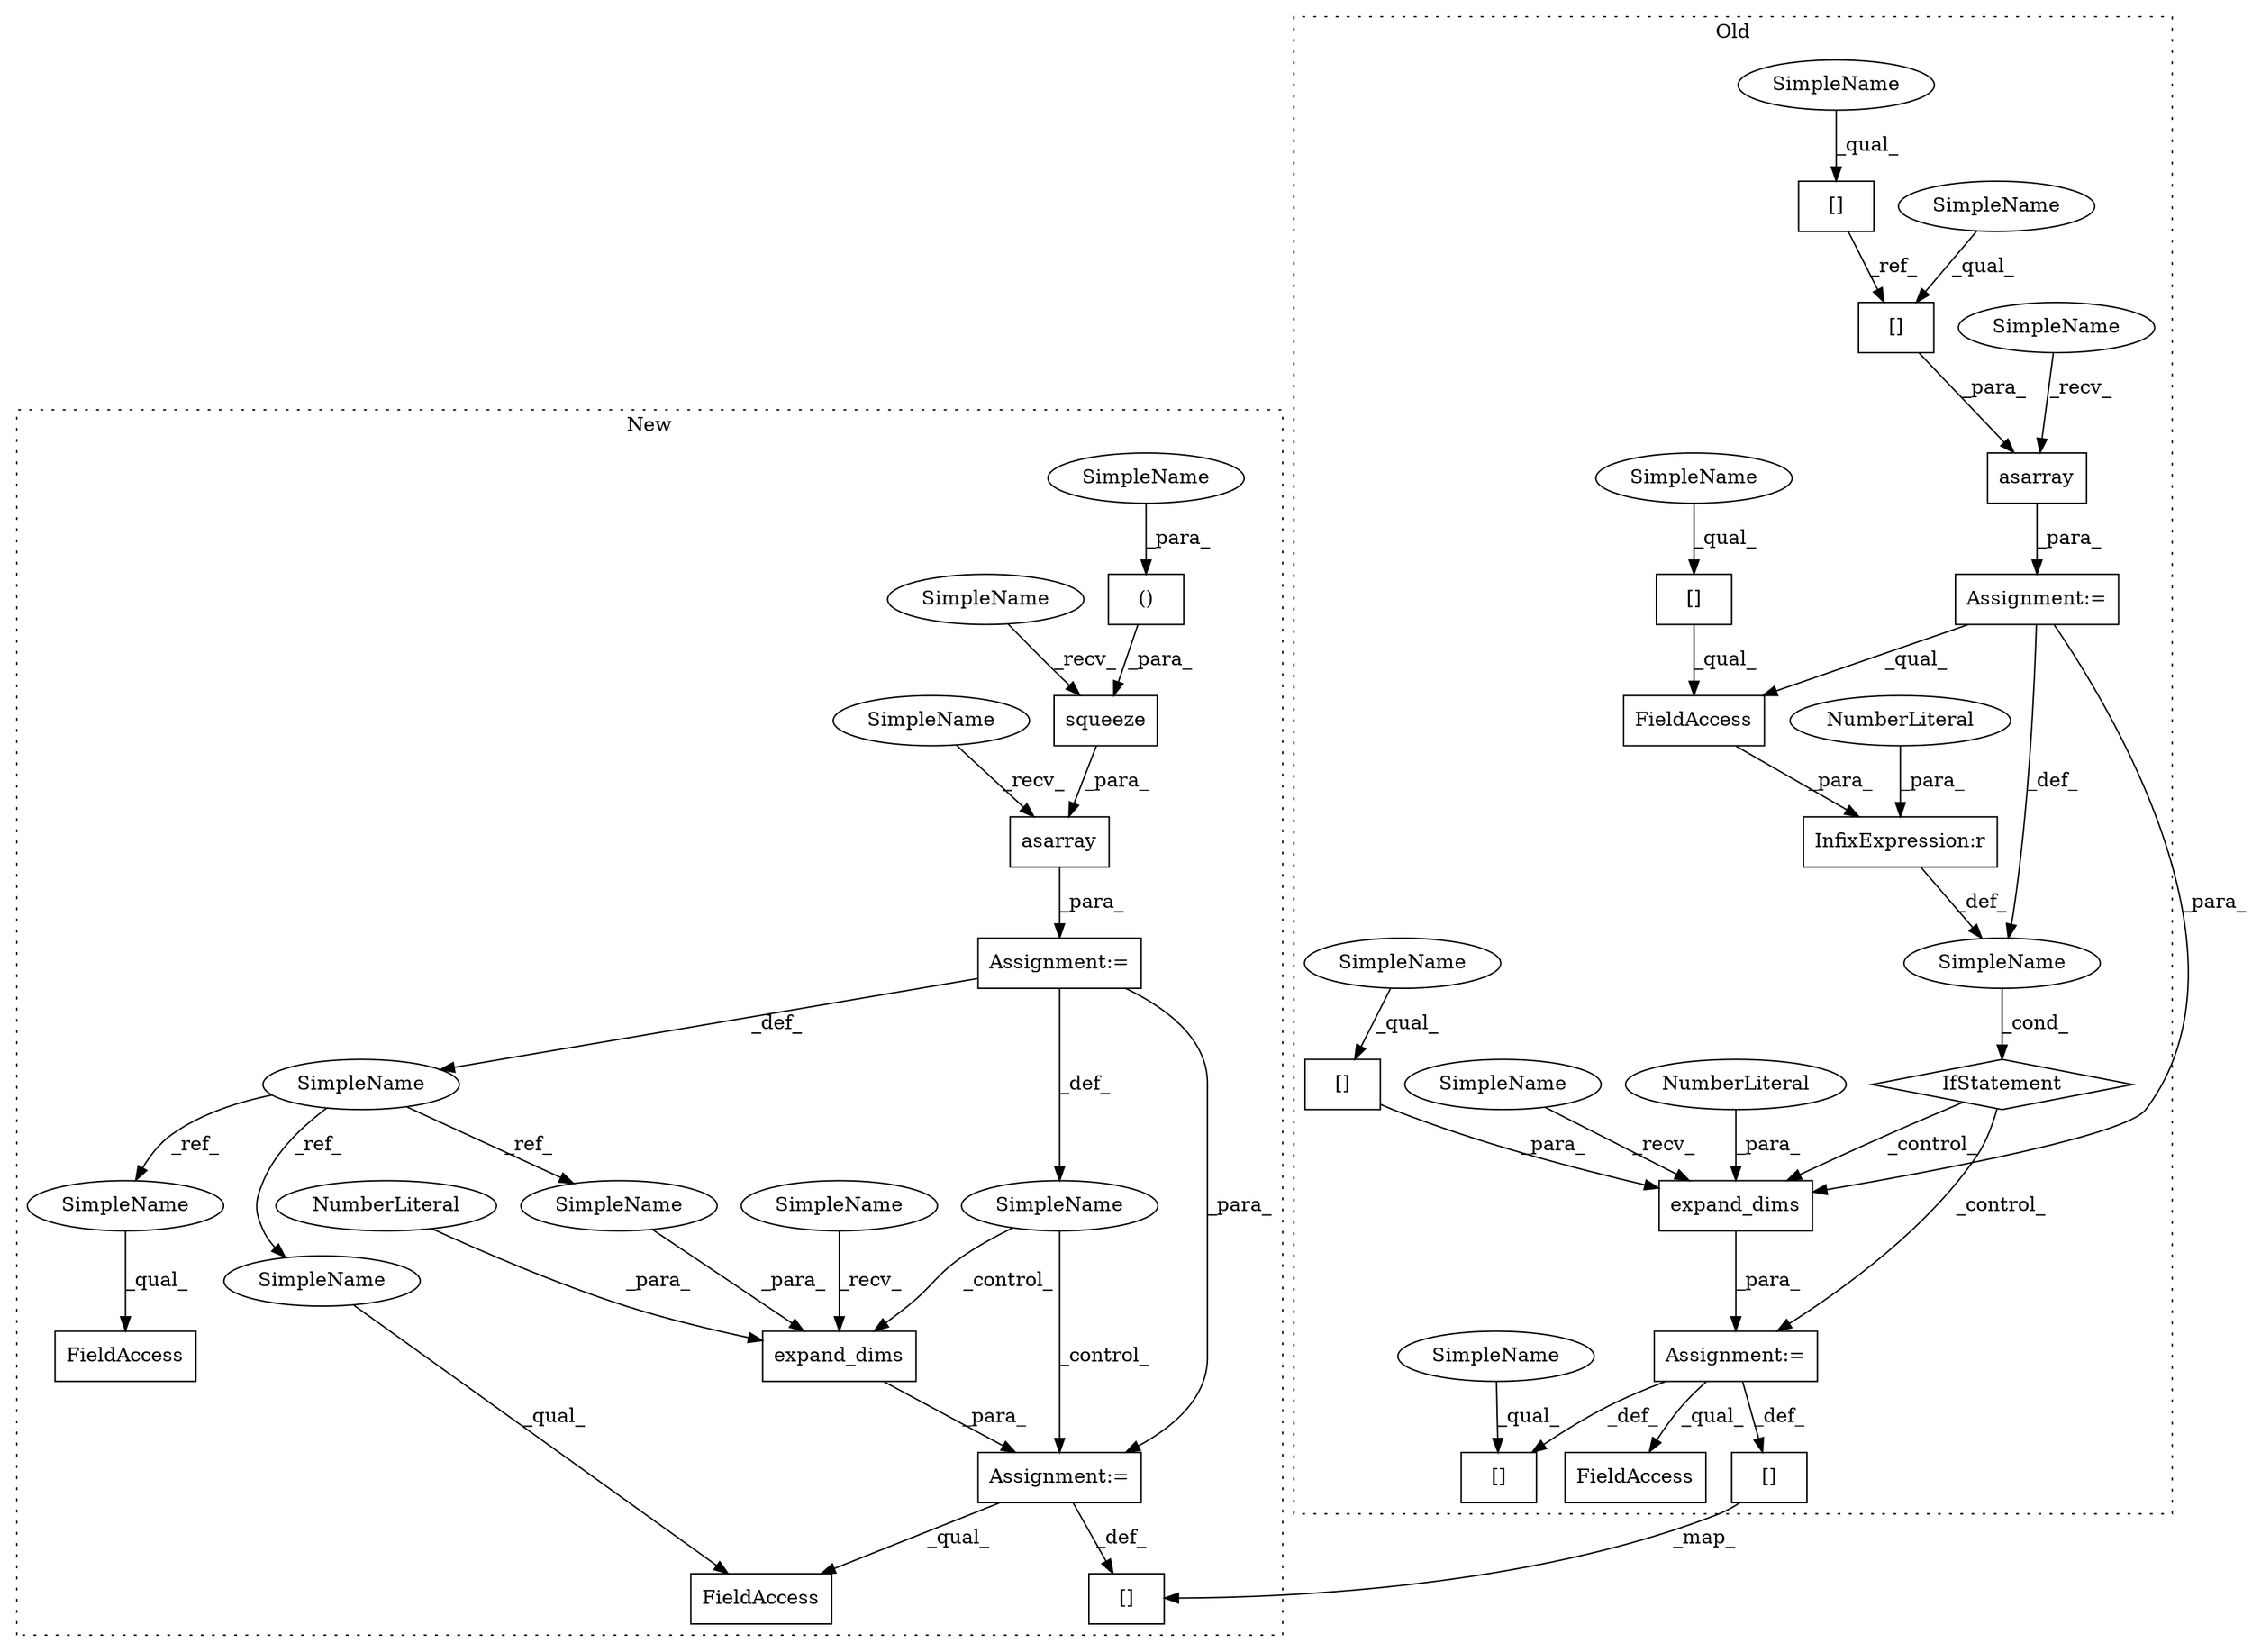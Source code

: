 digraph G {
subgraph cluster0 {
1 [label="asarray" a="32" s="4295,4312" l="8,1" shape="box"];
3 [label="Assignment:=" a="7" s="4288" l="1" shape="box"];
4 [label="IfStatement" a="25" s="4701,4723" l="4,2" shape="diamond"];
5 [label="InfixExpression:r" a="27" s="4719" l="3" shape="box"];
7 [label="[]" a="2" s="5242,5256" l="13,1" shape="box"];
10 [label="NumberLiteral" a="34" s="4722" l="1" shape="ellipse"];
11 [label="[]" a="2" s="3098,3106" l="7,1" shape="box"];
12 [label="expand_dims" a="32" s="4757,4780" l="12,1" shape="box"];
13 [label="[]" a="2" s="4741,4749" l="7,1" shape="box"];
14 [label="NumberLiteral" a="34" s="4779" l="1" shape="ellipse"];
15 [label="[]" a="2" s="4769,4777" l="7,1" shape="box"];
16 [label="SimpleName" a="42" s="" l="" shape="ellipse"];
21 [label="FieldAccess" a="22" s="4705" l="14" shape="box"];
22 [label="[]" a="2" s="4705,4713" l="7,1" shape="box"];
23 [label="FieldAccess" a="22" s="4988" l="15" shape="box"];
28 [label="Assignment:=" a="7" s="4750" l="1" shape="box"];
29 [label="SimpleName" a="42" s="4751" l="5" shape="ellipse"];
30 [label="SimpleName" a="42" s="4289" l="5" shape="ellipse"];
31 [label="[]" a="2" s="4303,4311" l="7,1" shape="box"];
36 [label="SimpleName" a="42" s="4741" l="6" shape="ellipse"];
37 [label="SimpleName" a="42" s="4769" l="6" shape="ellipse"];
38 [label="SimpleName" a="42" s="4303" l="6" shape="ellipse"];
39 [label="SimpleName" a="42" s="3098" l="6" shape="ellipse"];
40 [label="SimpleName" a="42" s="4705" l="6" shape="ellipse"];
label = "Old";
style="dotted";
}
subgraph cluster1 {
2 [label="()" a="106" s="3192" l="31" shape="box"];
6 [label="[]" a="2" s="5476,5490" l="13,1" shape="box"];
8 [label="asarray" a="32" s="3147,3226" l="8,1" shape="box"];
9 [label="squeeze" a="32" s="3161,3225" l="8,1" shape="box"];
17 [label="expand_dims" a="32" s="3677,3702" l="12,1" shape="box"];
18 [label="NumberLiteral" a="34" s="3701" l="1" shape="ellipse"];
19 [label="SimpleName" a="42" s="3129" l="11" shape="ellipse"];
20 [label="FieldAccess" a="22" s="3621" l="16" shape="box"];
24 [label="FieldAccess" a="22" s="3775" l="17" shape="box"];
25 [label="SimpleName" a="42" s="" l="" shape="ellipse"];
26 [label="Assignment:=" a="7" s="3670" l="1" shape="box"];
27 [label="Assignment:=" a="7" s="3140" l="1" shape="box"];
32 [label="SimpleName" a="42" s="3192" l="8" shape="ellipse"];
33 [label="SimpleName" a="42" s="3775" l="11" shape="ellipse"];
34 [label="SimpleName" a="42" s="3689" l="11" shape="ellipse"];
35 [label="SimpleName" a="42" s="3621" l="11" shape="ellipse"];
41 [label="SimpleName" a="42" s="3155" l="5" shape="ellipse"];
42 [label="SimpleName" a="42" s="3141" l="5" shape="ellipse"];
43 [label="SimpleName" a="42" s="3671" l="5" shape="ellipse"];
label = "New";
style="dotted";
}
1 -> 3 [label="_para_"];
2 -> 9 [label="_para_"];
3 -> 12 [label="_para_"];
3 -> 21 [label="_qual_"];
3 -> 16 [label="_def_"];
4 -> 12 [label="_control_"];
4 -> 28 [label="_control_"];
5 -> 16 [label="_def_"];
7 -> 6 [label="_map_"];
8 -> 27 [label="_para_"];
9 -> 8 [label="_para_"];
10 -> 5 [label="_para_"];
11 -> 31 [label="_ref_"];
12 -> 28 [label="_para_"];
14 -> 12 [label="_para_"];
15 -> 12 [label="_para_"];
16 -> 4 [label="_cond_"];
17 -> 26 [label="_para_"];
18 -> 17 [label="_para_"];
19 -> 33 [label="_ref_"];
19 -> 34 [label="_ref_"];
19 -> 35 [label="_ref_"];
21 -> 5 [label="_para_"];
22 -> 21 [label="_qual_"];
25 -> 26 [label="_control_"];
25 -> 17 [label="_control_"];
26 -> 6 [label="_def_"];
26 -> 24 [label="_qual_"];
27 -> 19 [label="_def_"];
27 -> 25 [label="_def_"];
27 -> 26 [label="_para_"];
28 -> 23 [label="_qual_"];
28 -> 13 [label="_def_"];
28 -> 7 [label="_def_"];
29 -> 12 [label="_recv_"];
30 -> 1 [label="_recv_"];
31 -> 1 [label="_para_"];
32 -> 2 [label="_para_"];
33 -> 24 [label="_qual_"];
34 -> 17 [label="_para_"];
35 -> 20 [label="_qual_"];
36 -> 13 [label="_qual_"];
37 -> 15 [label="_qual_"];
38 -> 31 [label="_qual_"];
39 -> 11 [label="_qual_"];
40 -> 22 [label="_qual_"];
41 -> 9 [label="_recv_"];
42 -> 8 [label="_recv_"];
43 -> 17 [label="_recv_"];
}
